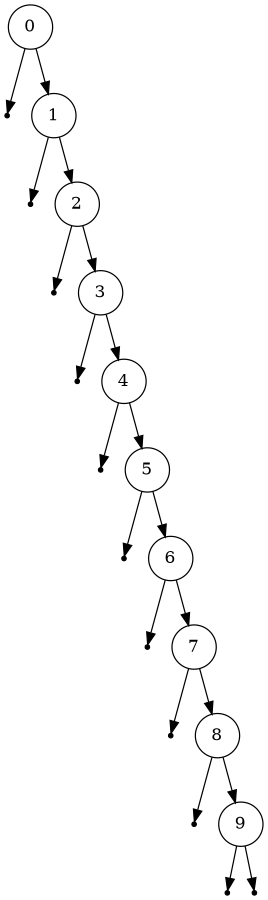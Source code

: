 digraph BST {
	graph [ dpi = 300 ];
	node [shape=circle];
	size="6,6";
null1 [shape=point];
	0 -> null1;
	0 -> 1;
null2 [shape=point];
	1 -> null2;
	1 -> 2;
null3 [shape=point];
	2 -> null3;
	2 -> 3;
null4 [shape=point];
	3 -> null4;
	3 -> 4;
null5 [shape=point];
	4 -> null5;
	4 -> 5;
null6 [shape=point];
	5 -> null6;
	5 -> 6;
null7 [shape=point];
	6 -> null7;
	6 -> 7;
null8 [shape=point];
	7 -> null8;
	7 -> 8;
null9 [shape=point];
	8 -> null9;
	8 -> 9;
null10 [shape=point];
	9 -> null10;
null11 [shape=point]
	9 -> null11;
}
